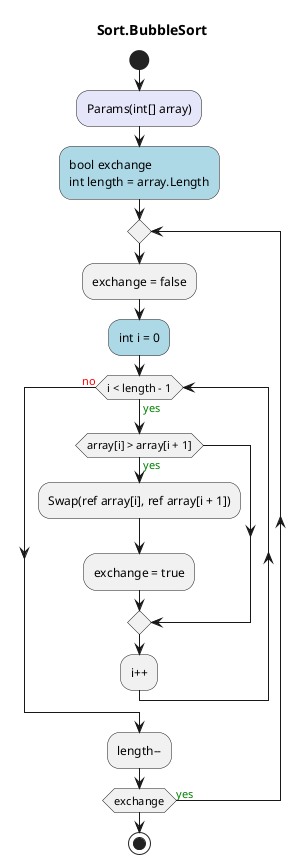 @startuml Sort.BubbleSort
title Sort.BubbleSort
start
#Lavender:Params(int[] array);
#LightBlue:bool exchange
int length = array.Length;
repeat
    :exchange = false;
    #LightBlue:int i = 0;
    while (i < length - 1) is (<color:green>yes)
        if (array[i] > array[i + 1]) then (<color:green>yes)
            :Swap(ref array[i], ref array[i + 1]);
            :exchange = true;
        endif
    :i++;
    endwhile (<color:red>no)
    :length--;
repeat while (exchange) is (<color:green>yes)
stop
@enduml
